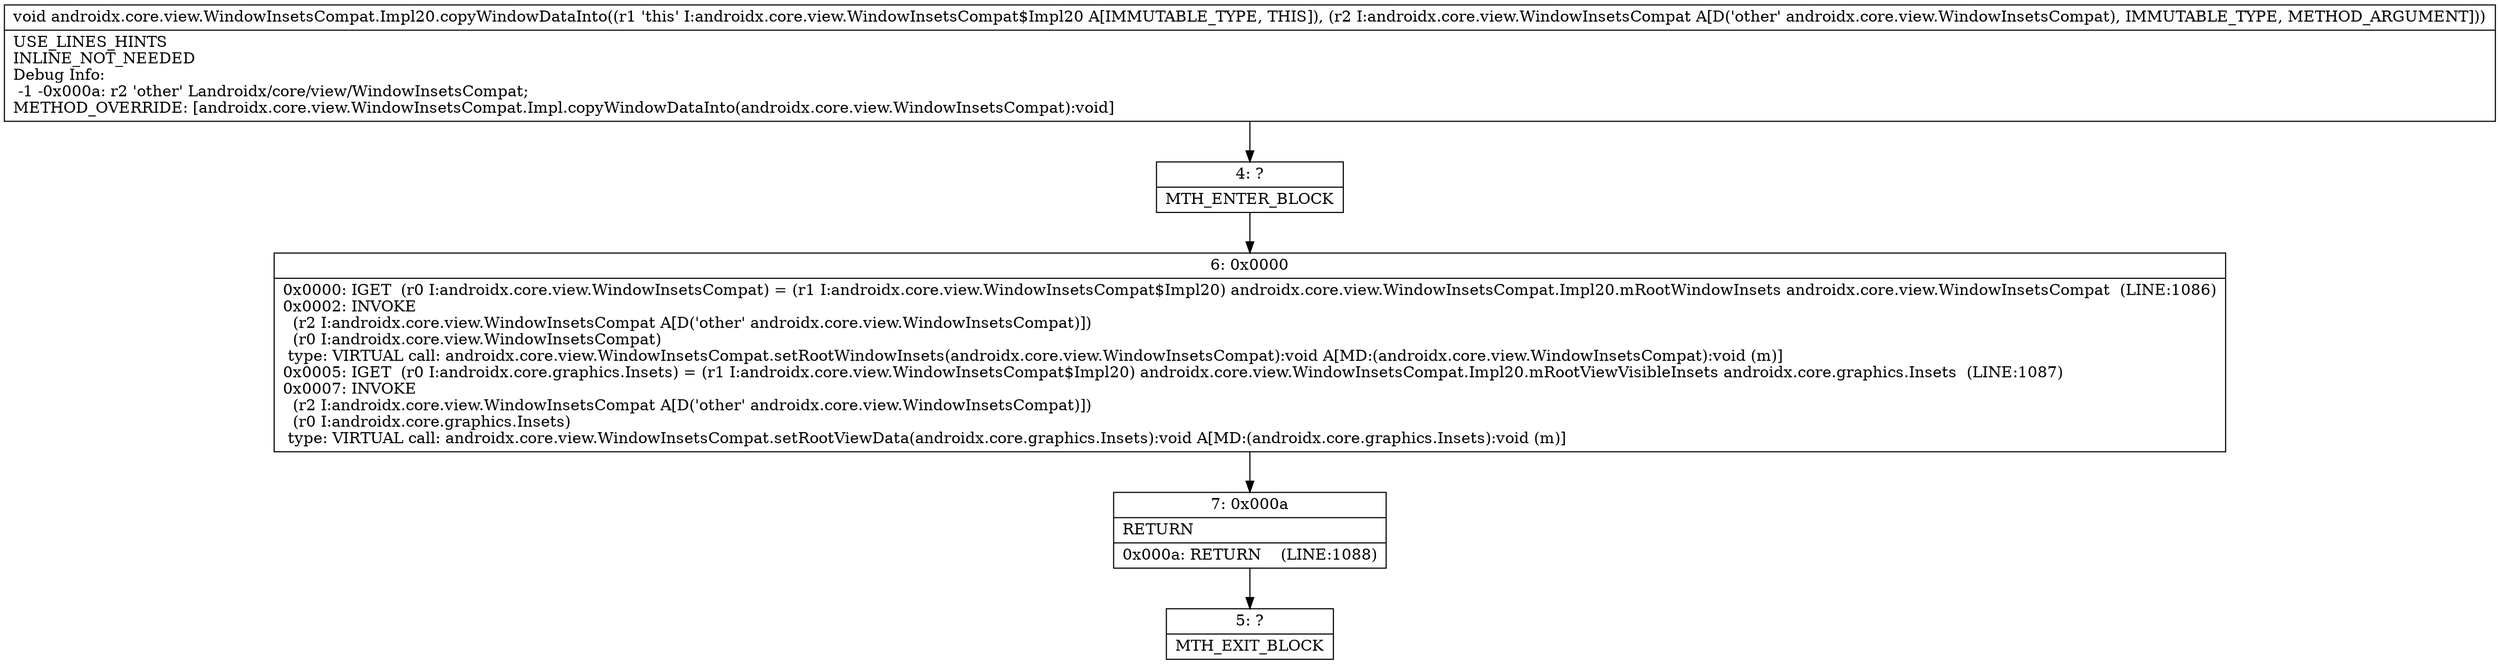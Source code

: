 digraph "CFG forandroidx.core.view.WindowInsetsCompat.Impl20.copyWindowDataInto(Landroidx\/core\/view\/WindowInsetsCompat;)V" {
Node_4 [shape=record,label="{4\:\ ?|MTH_ENTER_BLOCK\l}"];
Node_6 [shape=record,label="{6\:\ 0x0000|0x0000: IGET  (r0 I:androidx.core.view.WindowInsetsCompat) = (r1 I:androidx.core.view.WindowInsetsCompat$Impl20) androidx.core.view.WindowInsetsCompat.Impl20.mRootWindowInsets androidx.core.view.WindowInsetsCompat  (LINE:1086)\l0x0002: INVOKE  \l  (r2 I:androidx.core.view.WindowInsetsCompat A[D('other' androidx.core.view.WindowInsetsCompat)])\l  (r0 I:androidx.core.view.WindowInsetsCompat)\l type: VIRTUAL call: androidx.core.view.WindowInsetsCompat.setRootWindowInsets(androidx.core.view.WindowInsetsCompat):void A[MD:(androidx.core.view.WindowInsetsCompat):void (m)]\l0x0005: IGET  (r0 I:androidx.core.graphics.Insets) = (r1 I:androidx.core.view.WindowInsetsCompat$Impl20) androidx.core.view.WindowInsetsCompat.Impl20.mRootViewVisibleInsets androidx.core.graphics.Insets  (LINE:1087)\l0x0007: INVOKE  \l  (r2 I:androidx.core.view.WindowInsetsCompat A[D('other' androidx.core.view.WindowInsetsCompat)])\l  (r0 I:androidx.core.graphics.Insets)\l type: VIRTUAL call: androidx.core.view.WindowInsetsCompat.setRootViewData(androidx.core.graphics.Insets):void A[MD:(androidx.core.graphics.Insets):void (m)]\l}"];
Node_7 [shape=record,label="{7\:\ 0x000a|RETURN\l|0x000a: RETURN    (LINE:1088)\l}"];
Node_5 [shape=record,label="{5\:\ ?|MTH_EXIT_BLOCK\l}"];
MethodNode[shape=record,label="{void androidx.core.view.WindowInsetsCompat.Impl20.copyWindowDataInto((r1 'this' I:androidx.core.view.WindowInsetsCompat$Impl20 A[IMMUTABLE_TYPE, THIS]), (r2 I:androidx.core.view.WindowInsetsCompat A[D('other' androidx.core.view.WindowInsetsCompat), IMMUTABLE_TYPE, METHOD_ARGUMENT]))  | USE_LINES_HINTS\lINLINE_NOT_NEEDED\lDebug Info:\l  \-1 \-0x000a: r2 'other' Landroidx\/core\/view\/WindowInsetsCompat;\lMETHOD_OVERRIDE: [androidx.core.view.WindowInsetsCompat.Impl.copyWindowDataInto(androidx.core.view.WindowInsetsCompat):void]\l}"];
MethodNode -> Node_4;Node_4 -> Node_6;
Node_6 -> Node_7;
Node_7 -> Node_5;
}

